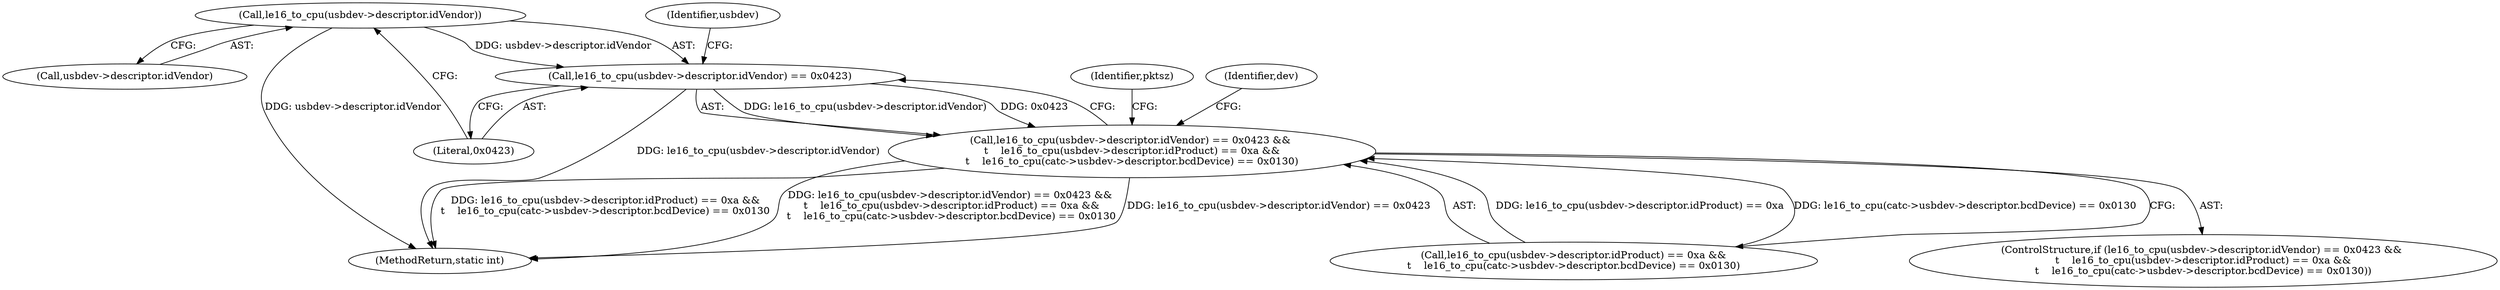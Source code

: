 digraph "0_linux_2d6a0e9de03ee658a9adc3bfb2f0ca55dff1e478@pointer" {
"1000277" [label="(Call,le16_to_cpu(usbdev->descriptor.idVendor))"];
"1000276" [label="(Call,le16_to_cpu(usbdev->descriptor.idVendor) == 0x0423)"];
"1000275" [label="(Call,le16_to_cpu(usbdev->descriptor.idVendor) == 0x0423 && \n\t    le16_to_cpu(usbdev->descriptor.idProduct) == 0xa &&\n\t    le16_to_cpu(catc->usbdev->descriptor.bcdDevice) == 0x0130)"];
"1000275" [label="(Call,le16_to_cpu(usbdev->descriptor.idVendor) == 0x0423 && \n\t    le16_to_cpu(usbdev->descriptor.idProduct) == 0xa &&\n\t    le16_to_cpu(catc->usbdev->descriptor.bcdDevice) == 0x0130)"];
"1000289" [label="(Identifier,usbdev)"];
"1000278" [label="(Call,usbdev->descriptor.idVendor)"];
"1000274" [label="(ControlStructure,if (le16_to_cpu(usbdev->descriptor.idVendor) == 0x0423 && \n\t    le16_to_cpu(usbdev->descriptor.idProduct) == 0xa &&\n\t    le16_to_cpu(catc->usbdev->descriptor.bcdDevice) == 0x0130))"];
"1000283" [label="(Literal,0x0423)"];
"1000284" [label="(Call,le16_to_cpu(usbdev->descriptor.idProduct) == 0xa &&\n\t    le16_to_cpu(catc->usbdev->descriptor.bcdDevice) == 0x0130)"];
"1000643" [label="(MethodReturn,static int)"];
"1000324" [label="(Identifier,pktsz)"];
"1000305" [label="(Identifier,dev)"];
"1000277" [label="(Call,le16_to_cpu(usbdev->descriptor.idVendor))"];
"1000276" [label="(Call,le16_to_cpu(usbdev->descriptor.idVendor) == 0x0423)"];
"1000277" -> "1000276"  [label="AST: "];
"1000277" -> "1000278"  [label="CFG: "];
"1000278" -> "1000277"  [label="AST: "];
"1000283" -> "1000277"  [label="CFG: "];
"1000277" -> "1000643"  [label="DDG: usbdev->descriptor.idVendor"];
"1000277" -> "1000276"  [label="DDG: usbdev->descriptor.idVendor"];
"1000276" -> "1000275"  [label="AST: "];
"1000276" -> "1000283"  [label="CFG: "];
"1000283" -> "1000276"  [label="AST: "];
"1000289" -> "1000276"  [label="CFG: "];
"1000275" -> "1000276"  [label="CFG: "];
"1000276" -> "1000643"  [label="DDG: le16_to_cpu(usbdev->descriptor.idVendor)"];
"1000276" -> "1000275"  [label="DDG: le16_to_cpu(usbdev->descriptor.idVendor)"];
"1000276" -> "1000275"  [label="DDG: 0x0423"];
"1000275" -> "1000274"  [label="AST: "];
"1000275" -> "1000284"  [label="CFG: "];
"1000284" -> "1000275"  [label="AST: "];
"1000305" -> "1000275"  [label="CFG: "];
"1000324" -> "1000275"  [label="CFG: "];
"1000275" -> "1000643"  [label="DDG: le16_to_cpu(usbdev->descriptor.idProduct) == 0xa &&\n\t    le16_to_cpu(catc->usbdev->descriptor.bcdDevice) == 0x0130"];
"1000275" -> "1000643"  [label="DDG: le16_to_cpu(usbdev->descriptor.idVendor) == 0x0423 && \n\t    le16_to_cpu(usbdev->descriptor.idProduct) == 0xa &&\n\t    le16_to_cpu(catc->usbdev->descriptor.bcdDevice) == 0x0130"];
"1000275" -> "1000643"  [label="DDG: le16_to_cpu(usbdev->descriptor.idVendor) == 0x0423"];
"1000284" -> "1000275"  [label="DDG: le16_to_cpu(usbdev->descriptor.idProduct) == 0xa"];
"1000284" -> "1000275"  [label="DDG: le16_to_cpu(catc->usbdev->descriptor.bcdDevice) == 0x0130"];
}
